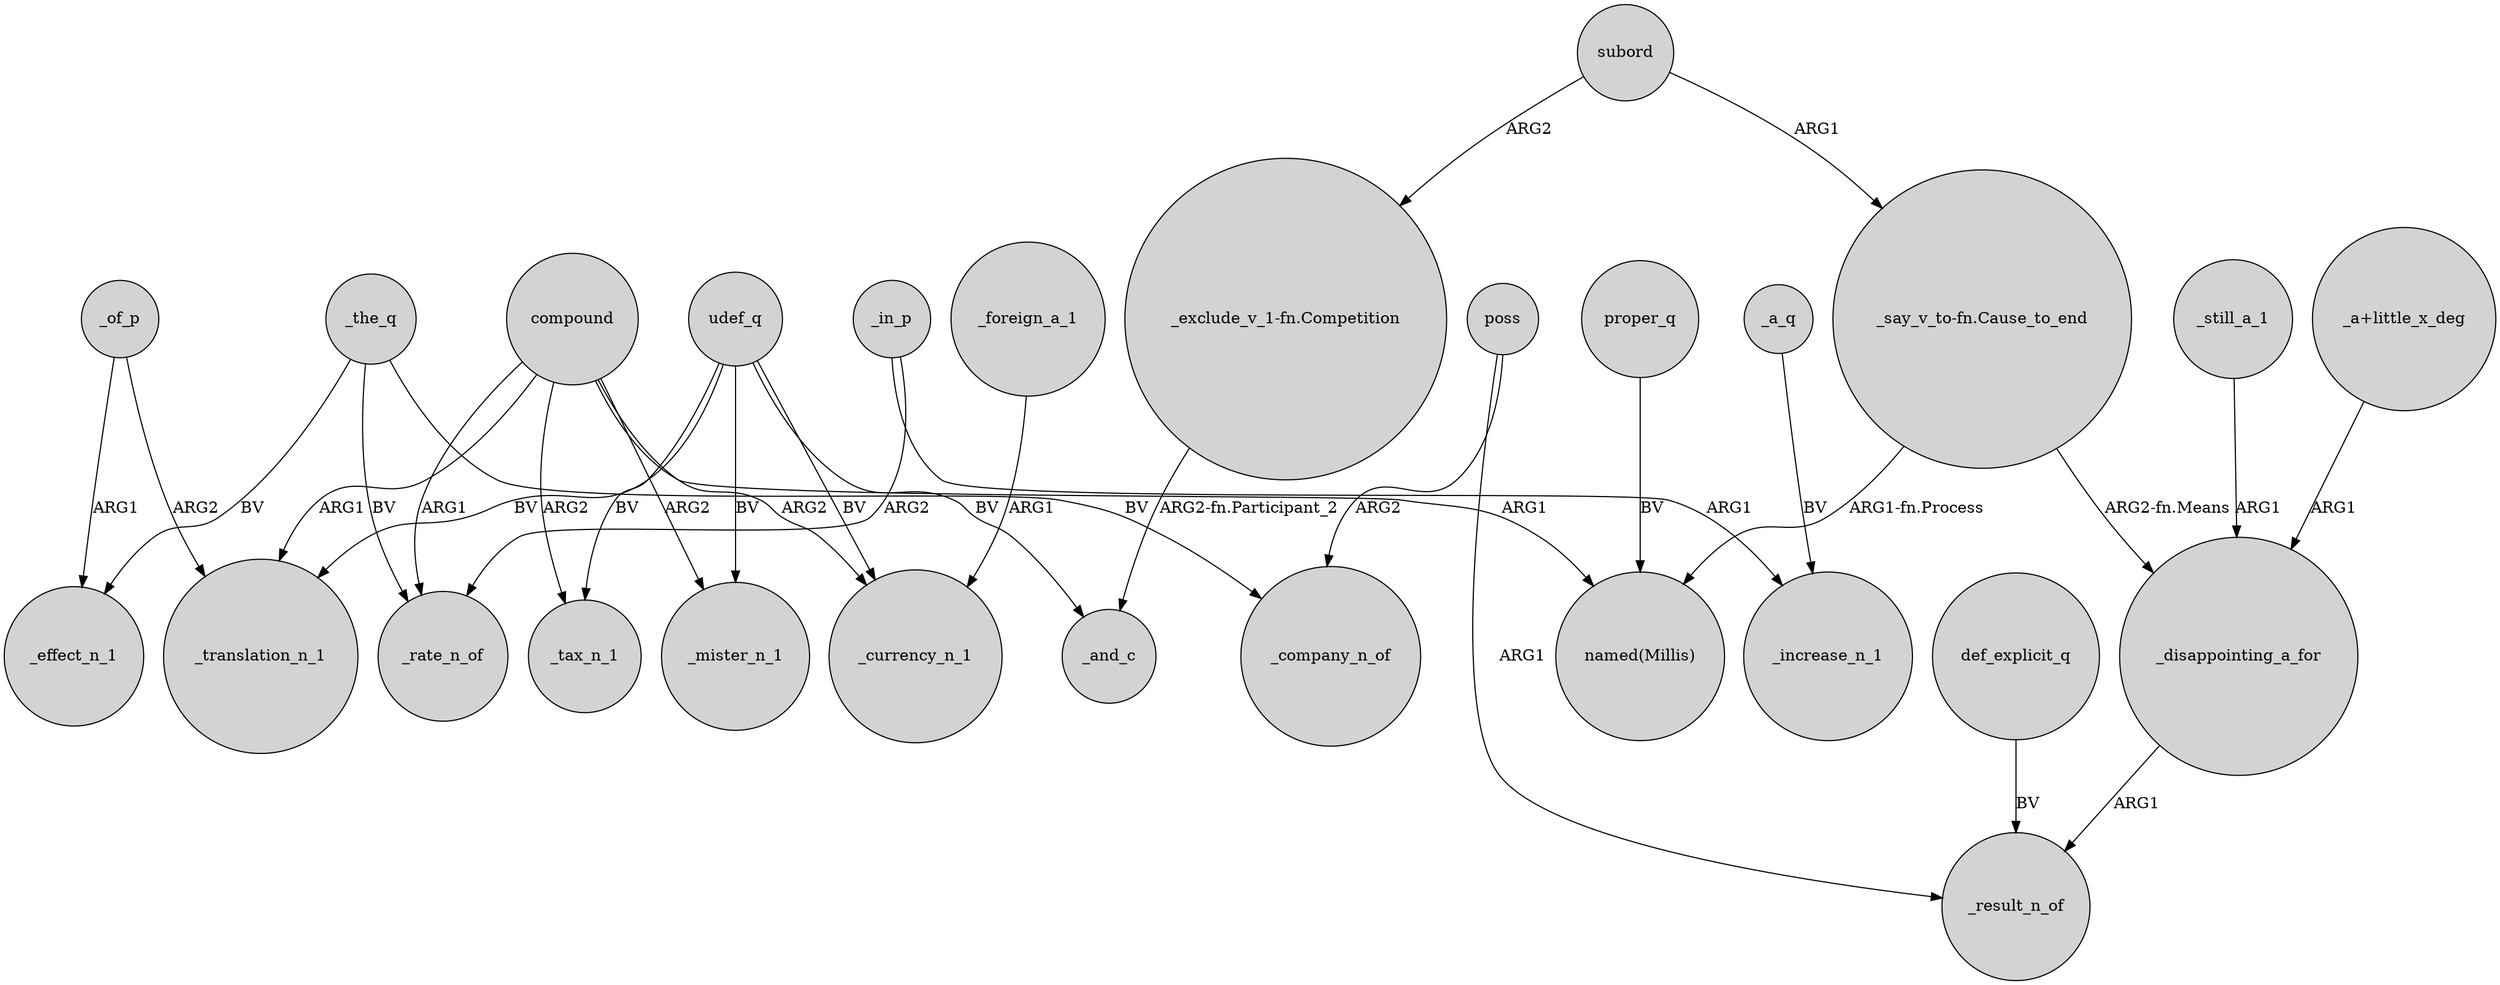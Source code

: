 digraph {
	node [shape=circle style=filled]
	_of_p -> _effect_n_1 [label=ARG1]
	compound -> _mister_n_1 [label=ARG2]
	_still_a_1 -> _disappointing_a_for [label=ARG1]
	_foreign_a_1 -> _currency_n_1 [label=ARG1]
	udef_q -> _tax_n_1 [label=BV]
	udef_q -> _currency_n_1 [label=BV]
	_disappointing_a_for -> _result_n_of [label=ARG1]
	compound -> _rate_n_of [label=ARG1]
	udef_q -> _mister_n_1 [label=BV]
	udef_q -> _and_c [label=BV]
	_of_p -> _translation_n_1 [label=ARG2]
	compound -> "named(Millis)" [label=ARG1]
	_the_q -> _rate_n_of [label=BV]
	_the_q -> _effect_n_1 [label=BV]
	_in_p -> _rate_n_of [label=ARG2]
	poss -> _company_n_of [label=ARG2]
	"_exclude_v_1-fn.Competition" -> _and_c [label="ARG2-fn.Participant_2"]
	compound -> _tax_n_1 [label=ARG2]
	proper_q -> "named(Millis)" [label=BV]
	"_say_v_to-fn.Cause_to_end" -> _disappointing_a_for [label="ARG2-fn.Means"]
	compound -> _translation_n_1 [label=ARG1]
	_a_q -> _increase_n_1 [label=BV]
	udef_q -> _translation_n_1 [label=BV]
	def_explicit_q -> _result_n_of [label=BV]
	subord -> "_say_v_to-fn.Cause_to_end" [label=ARG1]
	poss -> _result_n_of [label=ARG1]
	_in_p -> _increase_n_1 [label=ARG1]
	"_a+little_x_deg" -> _disappointing_a_for [label=ARG1]
	_the_q -> _company_n_of [label=BV]
	subord -> "_exclude_v_1-fn.Competition" [label=ARG2]
	"_say_v_to-fn.Cause_to_end" -> "named(Millis)" [label="ARG1-fn.Process"]
	compound -> _currency_n_1 [label=ARG2]
}
